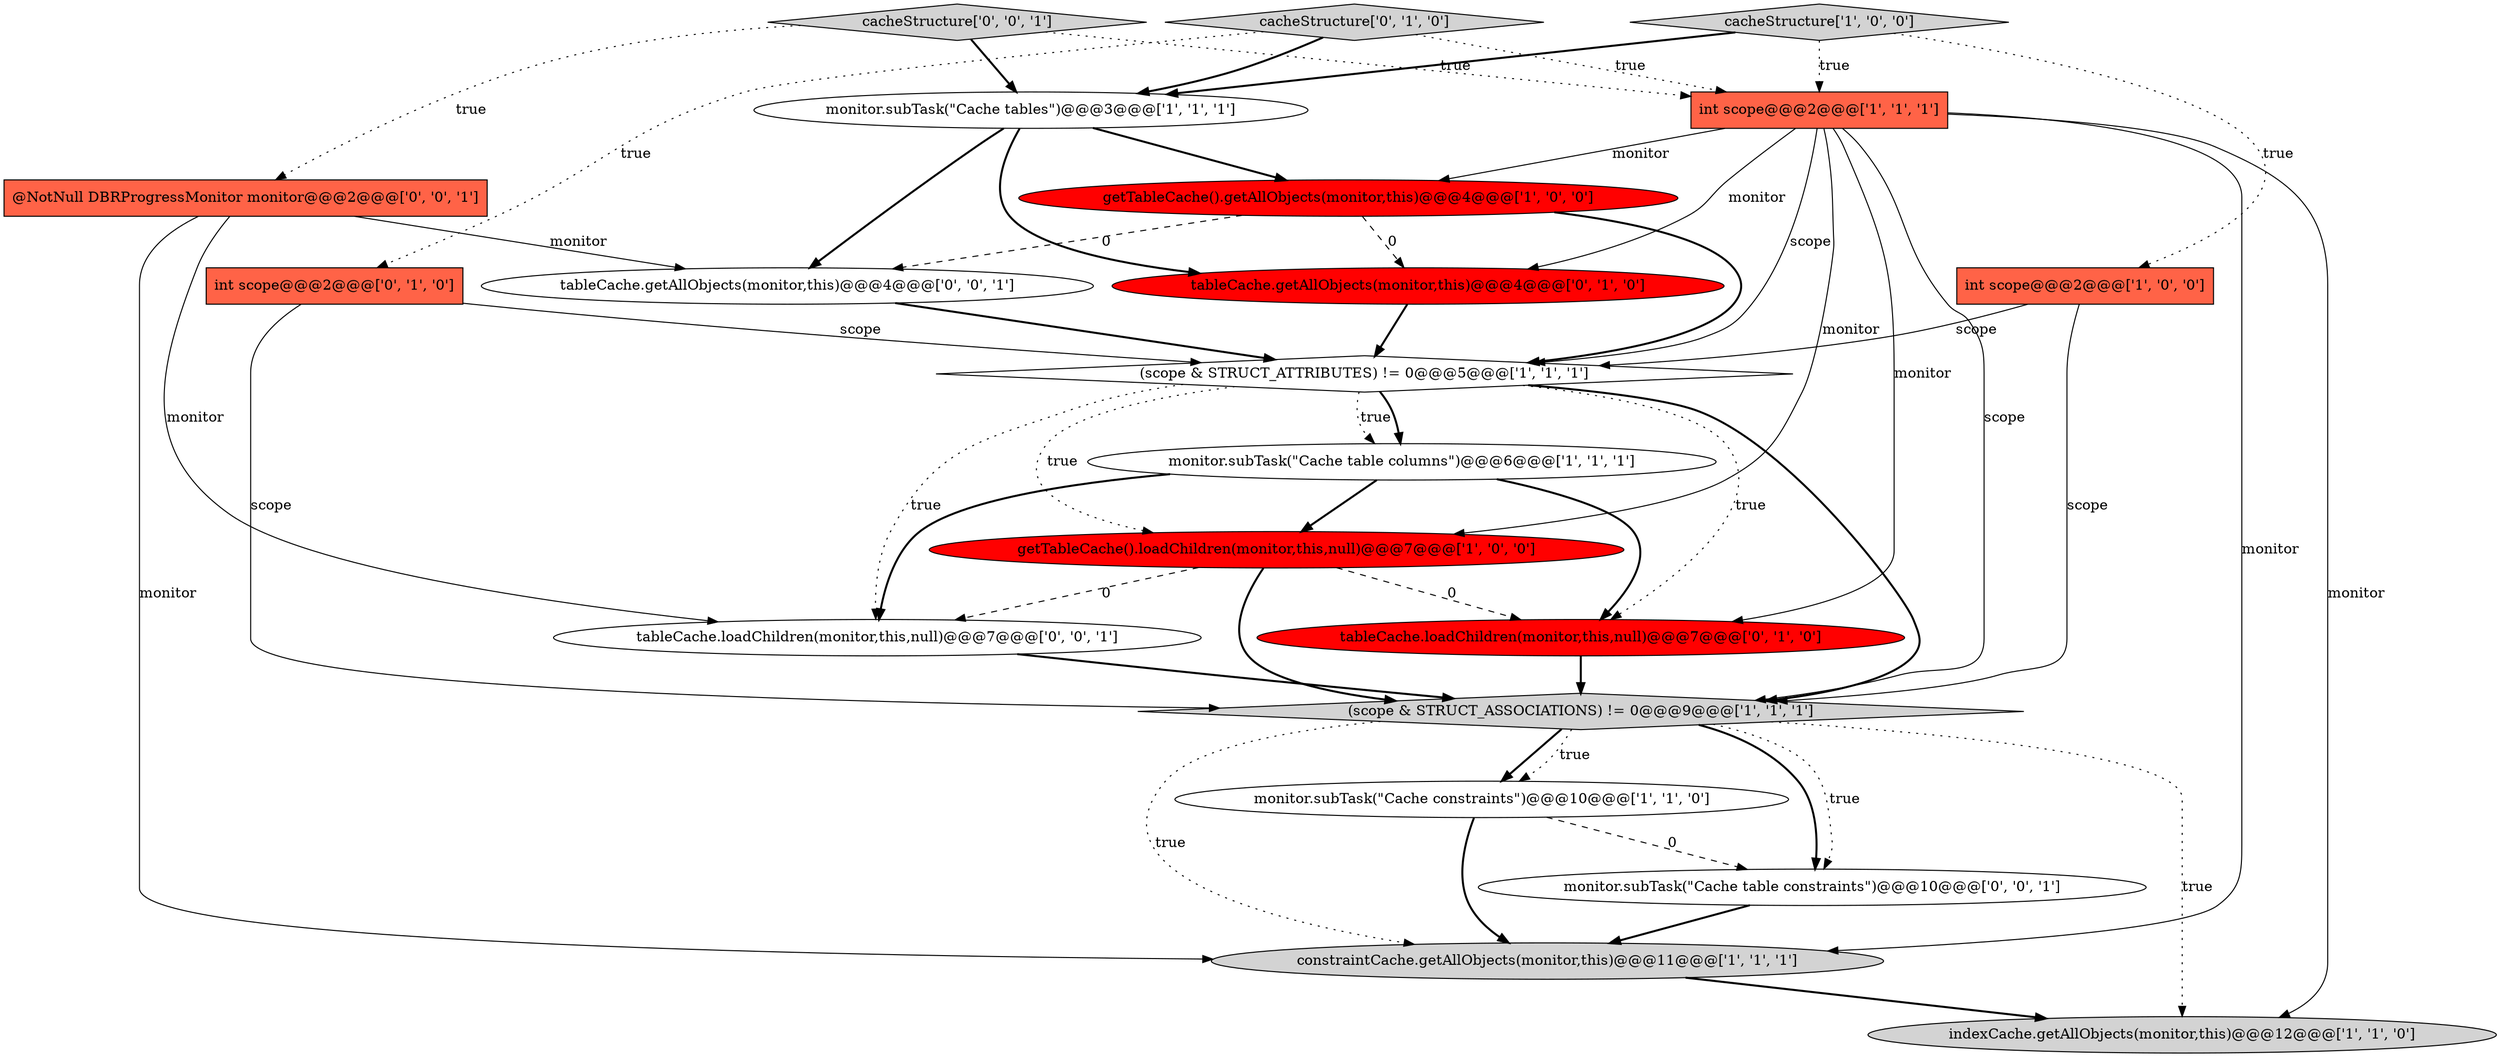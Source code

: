 digraph {
20 [style = filled, label = "cacheStructure['0', '0', '1']", fillcolor = lightgray, shape = diamond image = "AAA0AAABBB3BBB"];
19 [style = filled, label = "tableCache.loadChildren(monitor,this,null)@@@7@@@['0', '0', '1']", fillcolor = white, shape = ellipse image = "AAA0AAABBB3BBB"];
12 [style = filled, label = "int scope@@@2@@@['0', '1', '0']", fillcolor = tomato, shape = box image = "AAA0AAABBB2BBB"];
10 [style = filled, label = "getTableCache().getAllObjects(monitor,this)@@@4@@@['1', '0', '0']", fillcolor = red, shape = ellipse image = "AAA1AAABBB1BBB"];
6 [style = filled, label = "monitor.subTask(\"Cache constraints\")@@@10@@@['1', '1', '0']", fillcolor = white, shape = ellipse image = "AAA0AAABBB1BBB"];
0 [style = filled, label = "cacheStructure['1', '0', '0']", fillcolor = lightgray, shape = diamond image = "AAA0AAABBB1BBB"];
9 [style = filled, label = "monitor.subTask(\"Cache tables\")@@@3@@@['1', '1', '1']", fillcolor = white, shape = ellipse image = "AAA0AAABBB1BBB"];
16 [style = filled, label = "monitor.subTask(\"Cache table constraints\")@@@10@@@['0', '0', '1']", fillcolor = white, shape = ellipse image = "AAA0AAABBB3BBB"];
1 [style = filled, label = "int scope@@@2@@@['1', '0', '0']", fillcolor = tomato, shape = box image = "AAA0AAABBB1BBB"];
4 [style = filled, label = "constraintCache.getAllObjects(monitor,this)@@@11@@@['1', '1', '1']", fillcolor = lightgray, shape = ellipse image = "AAA0AAABBB1BBB"];
3 [style = filled, label = "(scope & STRUCT_ASSOCIATIONS) != 0@@@9@@@['1', '1', '1']", fillcolor = lightgray, shape = diamond image = "AAA0AAABBB1BBB"];
2 [style = filled, label = "(scope & STRUCT_ATTRIBUTES) != 0@@@5@@@['1', '1', '1']", fillcolor = white, shape = diamond image = "AAA0AAABBB1BBB"];
15 [style = filled, label = "cacheStructure['0', '1', '0']", fillcolor = lightgray, shape = diamond image = "AAA0AAABBB2BBB"];
8 [style = filled, label = "indexCache.getAllObjects(monitor,this)@@@12@@@['1', '1', '0']", fillcolor = lightgray, shape = ellipse image = "AAA0AAABBB1BBB"];
7 [style = filled, label = "getTableCache().loadChildren(monitor,this,null)@@@7@@@['1', '0', '0']", fillcolor = red, shape = ellipse image = "AAA1AAABBB1BBB"];
11 [style = filled, label = "int scope@@@2@@@['1', '1', '1']", fillcolor = tomato, shape = box image = "AAA0AAABBB1BBB"];
18 [style = filled, label = "@NotNull DBRProgressMonitor monitor@@@2@@@['0', '0', '1']", fillcolor = tomato, shape = box image = "AAA0AAABBB3BBB"];
13 [style = filled, label = "tableCache.loadChildren(monitor,this,null)@@@7@@@['0', '1', '0']", fillcolor = red, shape = ellipse image = "AAA1AAABBB2BBB"];
5 [style = filled, label = "monitor.subTask(\"Cache table columns\")@@@6@@@['1', '1', '1']", fillcolor = white, shape = ellipse image = "AAA0AAABBB1BBB"];
14 [style = filled, label = "tableCache.getAllObjects(monitor,this)@@@4@@@['0', '1', '0']", fillcolor = red, shape = ellipse image = "AAA1AAABBB2BBB"];
17 [style = filled, label = "tableCache.getAllObjects(monitor,this)@@@4@@@['0', '0', '1']", fillcolor = white, shape = ellipse image = "AAA0AAABBB3BBB"];
18->4 [style = solid, label="monitor"];
0->9 [style = bold, label=""];
10->17 [style = dashed, label="0"];
20->11 [style = dotted, label="true"];
20->9 [style = bold, label=""];
1->2 [style = solid, label="scope"];
2->3 [style = bold, label=""];
18->19 [style = solid, label="monitor"];
3->4 [style = dotted, label="true"];
3->6 [style = bold, label=""];
9->17 [style = bold, label=""];
2->13 [style = dotted, label="true"];
9->10 [style = bold, label=""];
3->16 [style = bold, label=""];
3->6 [style = dotted, label="true"];
11->7 [style = solid, label="monitor"];
7->3 [style = bold, label=""];
11->4 [style = solid, label="monitor"];
11->10 [style = solid, label="monitor"];
5->19 [style = bold, label=""];
6->4 [style = bold, label=""];
6->16 [style = dashed, label="0"];
13->3 [style = bold, label=""];
17->2 [style = bold, label=""];
7->19 [style = dashed, label="0"];
15->9 [style = bold, label=""];
11->3 [style = solid, label="scope"];
5->13 [style = bold, label=""];
2->7 [style = dotted, label="true"];
11->2 [style = solid, label="scope"];
0->1 [style = dotted, label="true"];
15->11 [style = dotted, label="true"];
11->13 [style = solid, label="monitor"];
9->14 [style = bold, label=""];
20->18 [style = dotted, label="true"];
15->12 [style = dotted, label="true"];
7->13 [style = dashed, label="0"];
1->3 [style = solid, label="scope"];
5->7 [style = bold, label=""];
4->8 [style = bold, label=""];
10->2 [style = bold, label=""];
14->2 [style = bold, label=""];
16->4 [style = bold, label=""];
2->5 [style = dotted, label="true"];
3->16 [style = dotted, label="true"];
11->14 [style = solid, label="monitor"];
3->8 [style = dotted, label="true"];
0->11 [style = dotted, label="true"];
19->3 [style = bold, label=""];
18->17 [style = solid, label="monitor"];
10->14 [style = dashed, label="0"];
12->2 [style = solid, label="scope"];
11->8 [style = solid, label="monitor"];
2->19 [style = dotted, label="true"];
2->5 [style = bold, label=""];
12->3 [style = solid, label="scope"];
}
